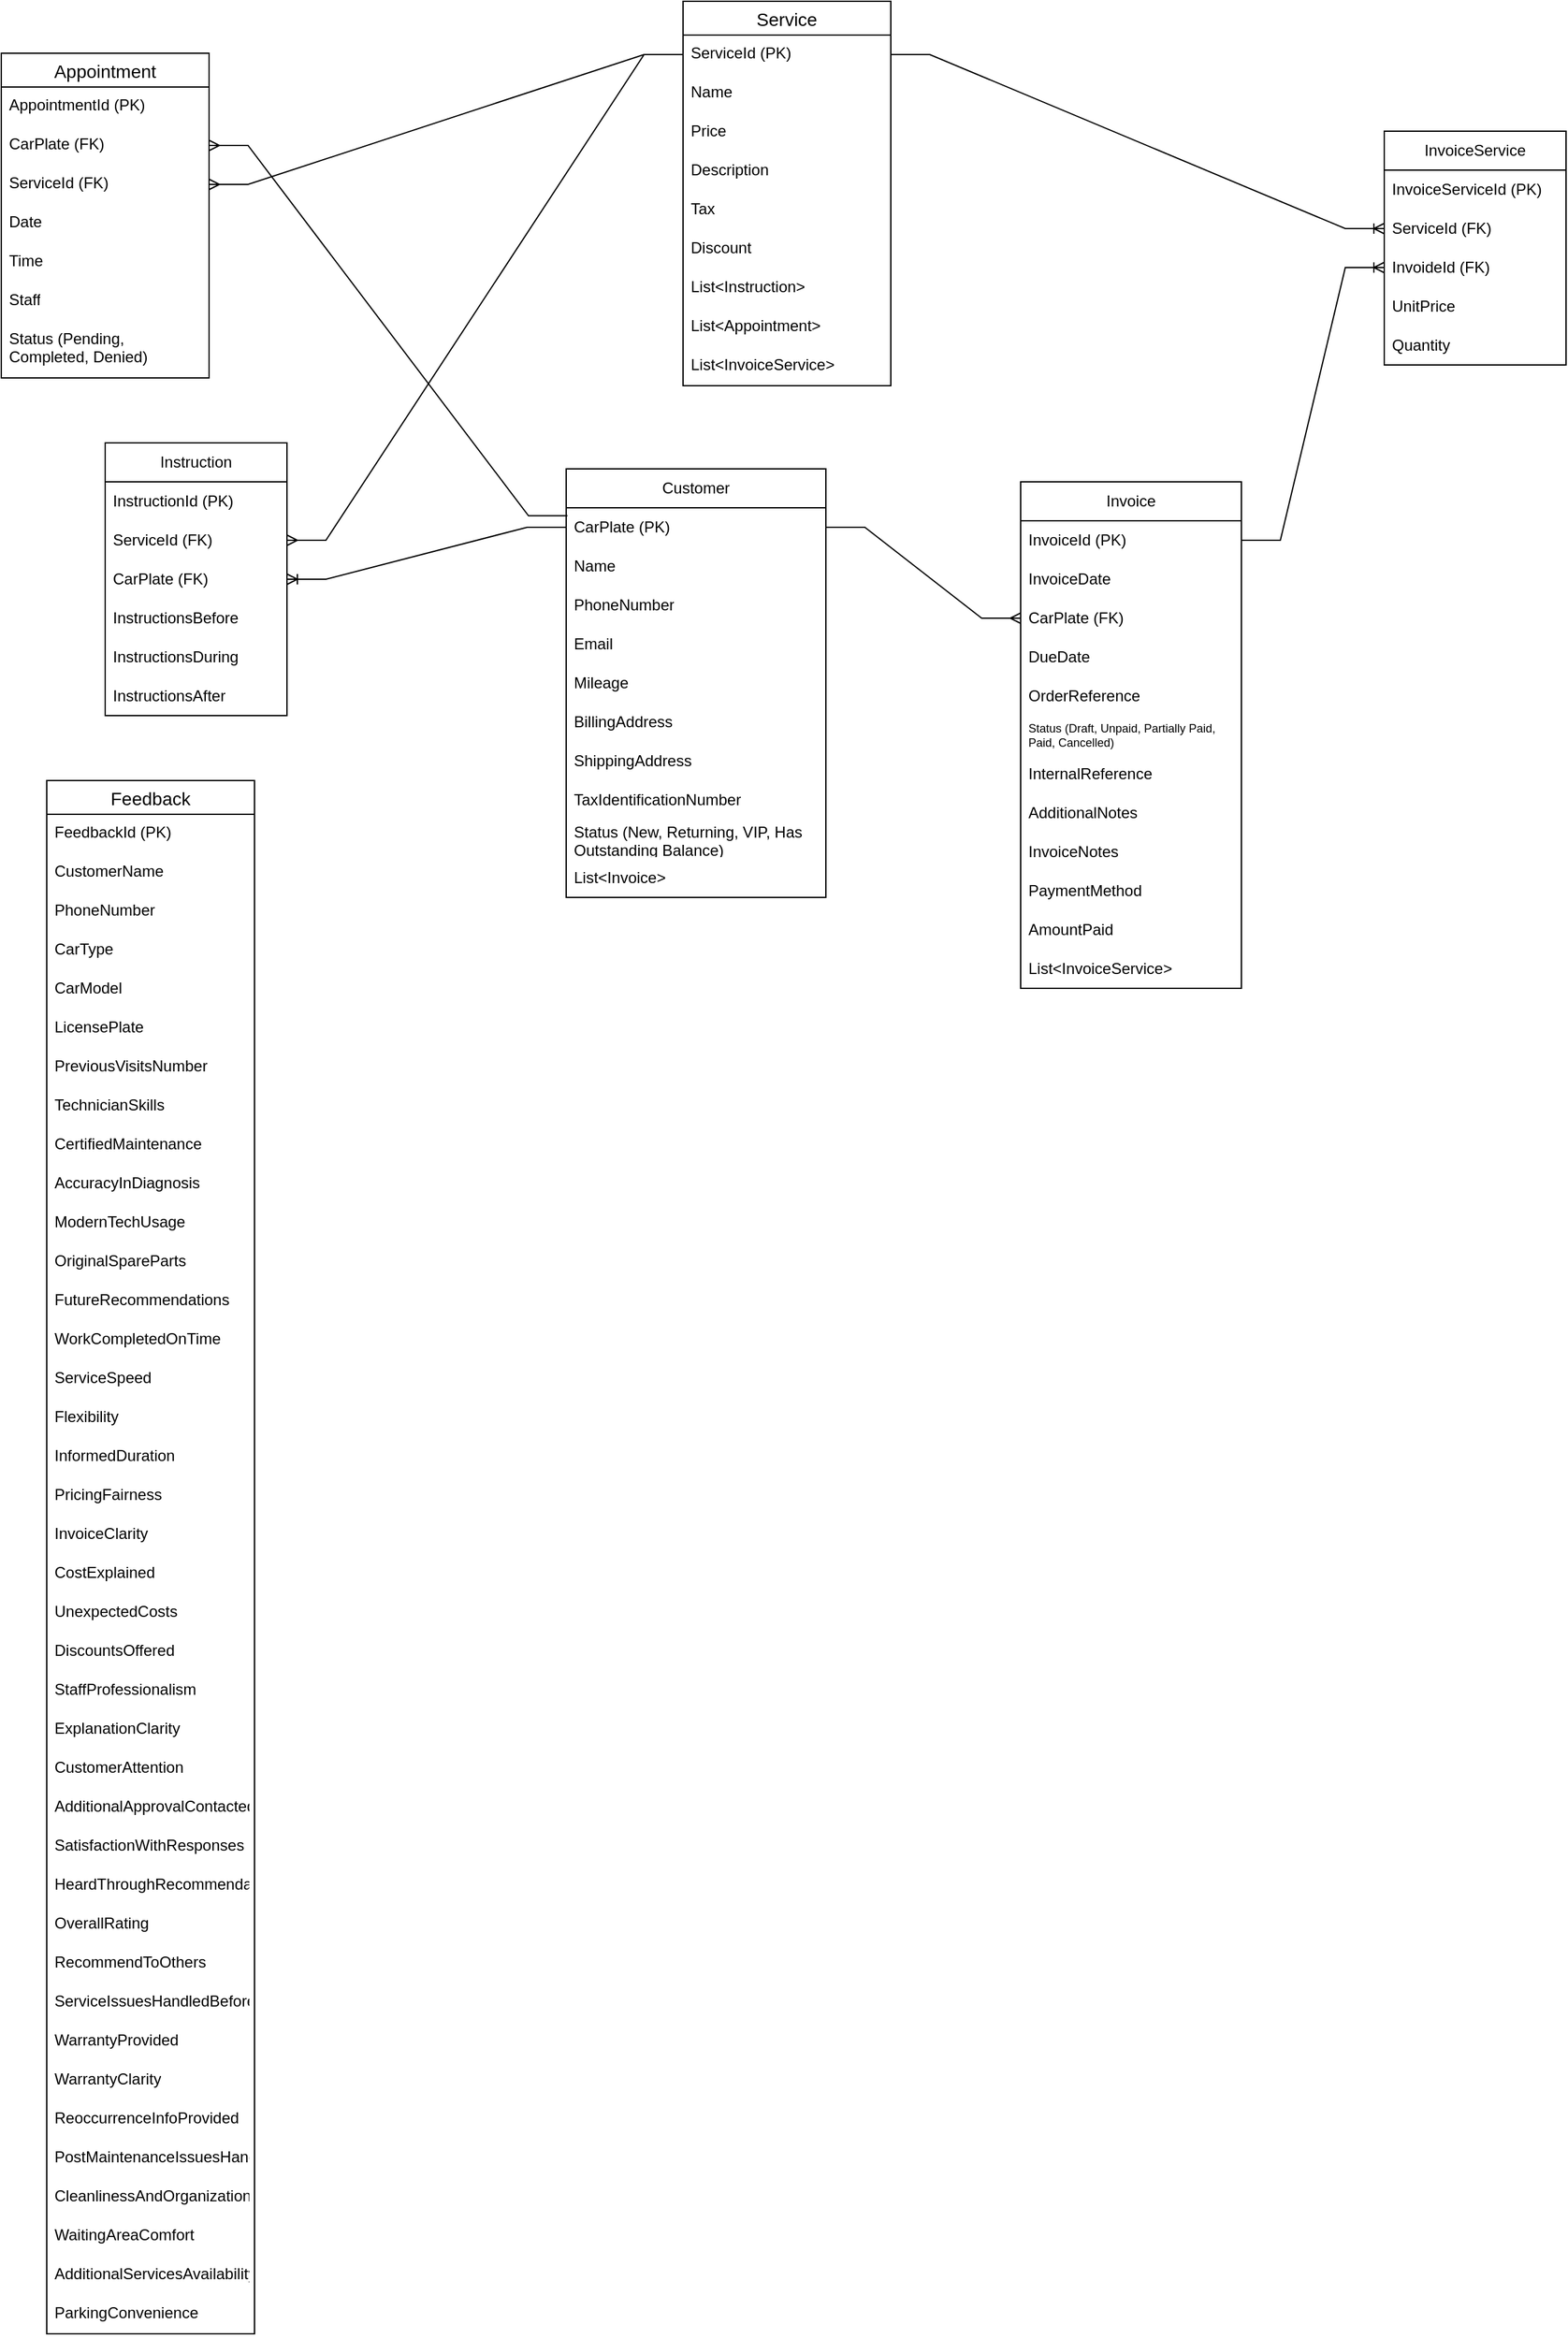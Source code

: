 <mxfile version="26.1.1">
  <diagram name="Page-1" id="4OsQnxkvIcvUHLhje2gO">
    <mxGraphModel dx="2153" dy="1926" grid="1" gridSize="10" guides="1" tooltips="1" connect="1" arrows="1" fold="1" page="1" pageScale="1" pageWidth="850" pageHeight="1100" math="0" shadow="0">
      <root>
        <mxCell id="0" />
        <mxCell id="1" parent="0" />
        <mxCell id="TuIAWhTaN8b2XP7_jKXB-1" value="Customer" style="swimlane;fontStyle=0;childLayout=stackLayout;horizontal=1;startSize=30;horizontalStack=0;resizeParent=1;resizeParentMax=0;resizeLast=0;collapsible=1;marginBottom=0;whiteSpace=wrap;html=1;" parent="1" vertex="1">
          <mxGeometry x="-70" y="230" width="200" height="330" as="geometry" />
        </mxCell>
        <mxCell id="TuIAWhTaN8b2XP7_jKXB-3" value="CarPlate (PK)" style="text;strokeColor=none;fillColor=none;align=left;verticalAlign=middle;spacingLeft=4;spacingRight=4;overflow=hidden;points=[[0,0.5],[1,0.5]];portConstraint=eastwest;rotatable=0;whiteSpace=wrap;html=1;" parent="TuIAWhTaN8b2XP7_jKXB-1" vertex="1">
          <mxGeometry y="30" width="200" height="30" as="geometry" />
        </mxCell>
        <mxCell id="TuIAWhTaN8b2XP7_jKXB-2" value="Name" style="text;strokeColor=none;fillColor=none;align=left;verticalAlign=middle;spacingLeft=4;spacingRight=4;overflow=hidden;points=[[0,0.5],[1,0.5]];portConstraint=eastwest;rotatable=0;whiteSpace=wrap;html=1;" parent="TuIAWhTaN8b2XP7_jKXB-1" vertex="1">
          <mxGeometry y="60" width="200" height="30" as="geometry" />
        </mxCell>
        <mxCell id="TuIAWhTaN8b2XP7_jKXB-4" value="PhoneNumber" style="text;strokeColor=none;fillColor=none;align=left;verticalAlign=middle;spacingLeft=4;spacingRight=4;overflow=hidden;points=[[0,0.5],[1,0.5]];portConstraint=eastwest;rotatable=0;whiteSpace=wrap;html=1;" parent="TuIAWhTaN8b2XP7_jKXB-1" vertex="1">
          <mxGeometry y="90" width="200" height="30" as="geometry" />
        </mxCell>
        <mxCell id="TuIAWhTaN8b2XP7_jKXB-5" value="Email" style="text;strokeColor=none;fillColor=none;align=left;verticalAlign=middle;spacingLeft=4;spacingRight=4;overflow=hidden;points=[[0,0.5],[1,0.5]];portConstraint=eastwest;rotatable=0;whiteSpace=wrap;html=1;" parent="TuIAWhTaN8b2XP7_jKXB-1" vertex="1">
          <mxGeometry y="120" width="200" height="30" as="geometry" />
        </mxCell>
        <mxCell id="TuIAWhTaN8b2XP7_jKXB-85" value="Mileage" style="text;strokeColor=none;fillColor=none;align=left;verticalAlign=middle;spacingLeft=4;spacingRight=4;overflow=hidden;points=[[0,0.5],[1,0.5]];portConstraint=eastwest;rotatable=0;whiteSpace=wrap;html=1;" parent="TuIAWhTaN8b2XP7_jKXB-1" vertex="1">
          <mxGeometry y="150" width="200" height="30" as="geometry" />
        </mxCell>
        <mxCell id="TuIAWhTaN8b2XP7_jKXB-6" value="BillingAddress" style="text;strokeColor=none;fillColor=none;align=left;verticalAlign=middle;spacingLeft=4;spacingRight=4;overflow=hidden;points=[[0,0.5],[1,0.5]];portConstraint=eastwest;rotatable=0;whiteSpace=wrap;html=1;" parent="TuIAWhTaN8b2XP7_jKXB-1" vertex="1">
          <mxGeometry y="180" width="200" height="30" as="geometry" />
        </mxCell>
        <mxCell id="TuIAWhTaN8b2XP7_jKXB-7" value="ShippingAddress" style="text;strokeColor=none;fillColor=none;align=left;verticalAlign=middle;spacingLeft=4;spacingRight=4;overflow=hidden;points=[[0,0.5],[1,0.5]];portConstraint=eastwest;rotatable=0;whiteSpace=wrap;html=1;" parent="TuIAWhTaN8b2XP7_jKXB-1" vertex="1">
          <mxGeometry y="210" width="200" height="30" as="geometry" />
        </mxCell>
        <mxCell id="TuIAWhTaN8b2XP7_jKXB-8" value="TaxIdentificationNumber" style="text;strokeColor=none;fillColor=none;align=left;verticalAlign=middle;spacingLeft=4;spacingRight=4;overflow=hidden;points=[[0,0.5],[1,0.5]];portConstraint=eastwest;rotatable=0;whiteSpace=wrap;html=1;" parent="TuIAWhTaN8b2XP7_jKXB-1" vertex="1">
          <mxGeometry y="240" width="200" height="30" as="geometry" />
        </mxCell>
        <mxCell id="TuIAWhTaN8b2XP7_jKXB-9" value="Status (New, Returning, VIP, Has Outstanding Balance)" style="text;strokeColor=none;fillColor=none;align=left;verticalAlign=middle;spacingLeft=4;spacingRight=4;overflow=hidden;points=[[0,0.5],[1,0.5]];portConstraint=eastwest;rotatable=0;whiteSpace=wrap;html=1;" parent="TuIAWhTaN8b2XP7_jKXB-1" vertex="1">
          <mxGeometry y="270" width="200" height="30" as="geometry" />
        </mxCell>
        <mxCell id="TuIAWhTaN8b2XP7_jKXB-21" value="List&amp;lt;Invoice&amp;gt;" style="text;strokeColor=none;fillColor=none;align=left;verticalAlign=middle;spacingLeft=4;spacingRight=4;overflow=hidden;points=[[0,0.5],[1,0.5]];portConstraint=eastwest;rotatable=0;whiteSpace=wrap;html=1;" parent="TuIAWhTaN8b2XP7_jKXB-1" vertex="1">
          <mxGeometry y="300" width="200" height="30" as="geometry" />
        </mxCell>
        <mxCell id="TuIAWhTaN8b2XP7_jKXB-10" value="Invoice" style="swimlane;fontStyle=0;childLayout=stackLayout;horizontal=1;startSize=30;horizontalStack=0;resizeParent=1;resizeParentMax=0;resizeLast=0;collapsible=1;marginBottom=0;whiteSpace=wrap;html=1;" parent="1" vertex="1">
          <mxGeometry x="280" y="240" width="170" height="390" as="geometry" />
        </mxCell>
        <mxCell id="TuIAWhTaN8b2XP7_jKXB-11" value="InvoiceId (PK)" style="text;strokeColor=none;fillColor=none;align=left;verticalAlign=middle;spacingLeft=4;spacingRight=4;overflow=hidden;points=[[0,0.5],[1,0.5]];portConstraint=eastwest;rotatable=0;whiteSpace=wrap;html=1;" parent="TuIAWhTaN8b2XP7_jKXB-10" vertex="1">
          <mxGeometry y="30" width="170" height="30" as="geometry" />
        </mxCell>
        <mxCell id="TuIAWhTaN8b2XP7_jKXB-36" value="InvoiceDate" style="text;strokeColor=none;fillColor=none;align=left;verticalAlign=middle;spacingLeft=4;spacingRight=4;overflow=hidden;points=[[0,0.5],[1,0.5]];portConstraint=eastwest;rotatable=0;whiteSpace=wrap;html=1;" parent="TuIAWhTaN8b2XP7_jKXB-10" vertex="1">
          <mxGeometry y="60" width="170" height="30" as="geometry" />
        </mxCell>
        <mxCell id="TuIAWhTaN8b2XP7_jKXB-18" value="CarPlate (FK)" style="text;strokeColor=none;fillColor=none;align=left;verticalAlign=middle;spacingLeft=4;spacingRight=4;overflow=hidden;points=[[0,0.5],[1,0.5]];portConstraint=eastwest;rotatable=0;whiteSpace=wrap;html=1;" parent="TuIAWhTaN8b2XP7_jKXB-10" vertex="1">
          <mxGeometry y="90" width="170" height="30" as="geometry" />
        </mxCell>
        <mxCell id="TuIAWhTaN8b2XP7_jKXB-12" value="DueDate" style="text;strokeColor=none;fillColor=none;align=left;verticalAlign=middle;spacingLeft=4;spacingRight=4;overflow=hidden;points=[[0,0.5],[1,0.5]];portConstraint=eastwest;rotatable=0;whiteSpace=wrap;html=1;" parent="TuIAWhTaN8b2XP7_jKXB-10" vertex="1">
          <mxGeometry y="120" width="170" height="30" as="geometry" />
        </mxCell>
        <mxCell id="TuIAWhTaN8b2XP7_jKXB-13" value="OrderReference" style="text;strokeColor=none;fillColor=none;align=left;verticalAlign=middle;spacingLeft=4;spacingRight=4;overflow=hidden;points=[[0,0.5],[1,0.5]];portConstraint=eastwest;rotatable=0;whiteSpace=wrap;html=1;" parent="TuIAWhTaN8b2XP7_jKXB-10" vertex="1">
          <mxGeometry y="150" width="170" height="30" as="geometry" />
        </mxCell>
        <mxCell id="TuIAWhTaN8b2XP7_jKXB-14" value="Status (Draft, Unpaid, Partially Paid, Paid, Cancelled)" style="text;strokeColor=none;fillColor=none;align=left;verticalAlign=middle;spacingLeft=4;spacingRight=4;overflow=hidden;points=[[0,0.5],[1,0.5]];portConstraint=eastwest;rotatable=0;whiteSpace=wrap;html=1;fontSize=9;" parent="TuIAWhTaN8b2XP7_jKXB-10" vertex="1">
          <mxGeometry y="180" width="170" height="30" as="geometry" />
        </mxCell>
        <mxCell id="TuIAWhTaN8b2XP7_jKXB-15" value="InternalReference" style="text;strokeColor=none;fillColor=none;align=left;verticalAlign=middle;spacingLeft=4;spacingRight=4;overflow=hidden;points=[[0,0.5],[1,0.5]];portConstraint=eastwest;rotatable=0;whiteSpace=wrap;html=1;" parent="TuIAWhTaN8b2XP7_jKXB-10" vertex="1">
          <mxGeometry y="210" width="170" height="30" as="geometry" />
        </mxCell>
        <mxCell id="TuIAWhTaN8b2XP7_jKXB-16" value="AdditionalNotes" style="text;strokeColor=none;fillColor=none;align=left;verticalAlign=middle;spacingLeft=4;spacingRight=4;overflow=hidden;points=[[0,0.5],[1,0.5]];portConstraint=eastwest;rotatable=0;whiteSpace=wrap;html=1;" parent="TuIAWhTaN8b2XP7_jKXB-10" vertex="1">
          <mxGeometry y="240" width="170" height="30" as="geometry" />
        </mxCell>
        <mxCell id="TuIAWhTaN8b2XP7_jKXB-17" value="InvoiceNotes" style="text;strokeColor=none;fillColor=none;align=left;verticalAlign=middle;spacingLeft=4;spacingRight=4;overflow=hidden;points=[[0,0.5],[1,0.5]];portConstraint=eastwest;rotatable=0;whiteSpace=wrap;html=1;" parent="TuIAWhTaN8b2XP7_jKXB-10" vertex="1">
          <mxGeometry y="270" width="170" height="30" as="geometry" />
        </mxCell>
        <mxCell id="TuIAWhTaN8b2XP7_jKXB-39" value="PaymentMethod" style="text;strokeColor=none;fillColor=none;align=left;verticalAlign=middle;spacingLeft=4;spacingRight=4;overflow=hidden;points=[[0,0.5],[1,0.5]];portConstraint=eastwest;rotatable=0;whiteSpace=wrap;html=1;" parent="TuIAWhTaN8b2XP7_jKXB-10" vertex="1">
          <mxGeometry y="300" width="170" height="30" as="geometry" />
        </mxCell>
        <mxCell id="TuIAWhTaN8b2XP7_jKXB-40" value="AmountPaid" style="text;strokeColor=none;fillColor=none;align=left;verticalAlign=middle;spacingLeft=4;spacingRight=4;overflow=hidden;points=[[0,0.5],[1,0.5]];portConstraint=eastwest;rotatable=0;whiteSpace=wrap;html=1;" parent="TuIAWhTaN8b2XP7_jKXB-10" vertex="1">
          <mxGeometry y="330" width="170" height="30" as="geometry" />
        </mxCell>
        <mxCell id="TuIAWhTaN8b2XP7_jKXB-38" value="List&amp;lt;InvoiceService&amp;gt;" style="text;strokeColor=none;fillColor=none;align=left;verticalAlign=middle;spacingLeft=4;spacingRight=4;overflow=hidden;points=[[0,0.5],[1,0.5]];portConstraint=eastwest;rotatable=0;whiteSpace=wrap;html=1;" parent="TuIAWhTaN8b2XP7_jKXB-10" vertex="1">
          <mxGeometry y="360" width="170" height="30" as="geometry" />
        </mxCell>
        <mxCell id="TuIAWhTaN8b2XP7_jKXB-25" value="" style="edgeStyle=entityRelationEdgeStyle;fontSize=12;html=1;endArrow=ERmany;rounded=0;entryX=0;entryY=0.5;entryDx=0;entryDy=0;exitX=1;exitY=0.5;exitDx=0;exitDy=0;" parent="1" source="TuIAWhTaN8b2XP7_jKXB-3" target="TuIAWhTaN8b2XP7_jKXB-18" edge="1">
          <mxGeometry width="100" height="100" relative="1" as="geometry">
            <mxPoint x="40" y="330" as="sourcePoint" />
            <mxPoint x="140" y="230" as="targetPoint" />
          </mxGeometry>
        </mxCell>
        <mxCell id="TuIAWhTaN8b2XP7_jKXB-27" value="InvoiceService" style="swimlane;fontStyle=0;childLayout=stackLayout;horizontal=1;startSize=30;horizontalStack=0;resizeParent=1;resizeParentMax=0;resizeLast=0;collapsible=1;marginBottom=0;whiteSpace=wrap;html=1;" parent="1" vertex="1">
          <mxGeometry x="560" y="-30" width="140" height="180" as="geometry" />
        </mxCell>
        <mxCell id="TuIAWhTaN8b2XP7_jKXB-28" value="InvoiceServiceId (PK)" style="text;strokeColor=none;fillColor=none;align=left;verticalAlign=middle;spacingLeft=4;spacingRight=4;overflow=hidden;points=[[0,0.5],[1,0.5]];portConstraint=eastwest;rotatable=0;whiteSpace=wrap;html=1;" parent="TuIAWhTaN8b2XP7_jKXB-27" vertex="1">
          <mxGeometry y="30" width="140" height="30" as="geometry" />
        </mxCell>
        <mxCell id="TuIAWhTaN8b2XP7_jKXB-60" value="ServiceId (FK)" style="text;strokeColor=none;fillColor=none;align=left;verticalAlign=middle;spacingLeft=4;spacingRight=4;overflow=hidden;points=[[0,0.5],[1,0.5]];portConstraint=eastwest;rotatable=0;whiteSpace=wrap;html=1;" parent="TuIAWhTaN8b2XP7_jKXB-27" vertex="1">
          <mxGeometry y="60" width="140" height="30" as="geometry" />
        </mxCell>
        <mxCell id="TuIAWhTaN8b2XP7_jKXB-37" value="InvoideId (FK)" style="text;strokeColor=none;fillColor=none;align=left;verticalAlign=middle;spacingLeft=4;spacingRight=4;overflow=hidden;points=[[0,0.5],[1,0.5]];portConstraint=eastwest;rotatable=0;whiteSpace=wrap;html=1;" parent="TuIAWhTaN8b2XP7_jKXB-27" vertex="1">
          <mxGeometry y="90" width="140" height="30" as="geometry" />
        </mxCell>
        <mxCell id="mcLZVO27lyTVaaMwF1Oz-5" value="UnitPrice" style="text;strokeColor=none;fillColor=none;align=left;verticalAlign=middle;spacingLeft=4;spacingRight=4;overflow=hidden;points=[[0,0.5],[1,0.5]];portConstraint=eastwest;rotatable=0;whiteSpace=wrap;html=1;" vertex="1" parent="TuIAWhTaN8b2XP7_jKXB-27">
          <mxGeometry y="120" width="140" height="30" as="geometry" />
        </mxCell>
        <mxCell id="TuIAWhTaN8b2XP7_jKXB-29" value="Quantity" style="text;strokeColor=none;fillColor=none;align=left;verticalAlign=middle;spacingLeft=4;spacingRight=4;overflow=hidden;points=[[0,0.5],[1,0.5]];portConstraint=eastwest;rotatable=0;whiteSpace=wrap;html=1;" parent="TuIAWhTaN8b2XP7_jKXB-27" vertex="1">
          <mxGeometry y="150" width="140" height="30" as="geometry" />
        </mxCell>
        <mxCell id="TuIAWhTaN8b2XP7_jKXB-34" value="" style="edgeStyle=entityRelationEdgeStyle;fontSize=12;html=1;endArrow=ERoneToMany;rounded=0;exitX=1;exitY=0.5;exitDx=0;exitDy=0;entryX=0;entryY=0.5;entryDx=0;entryDy=0;" parent="1" source="TuIAWhTaN8b2XP7_jKXB-11" target="TuIAWhTaN8b2XP7_jKXB-37" edge="1">
          <mxGeometry width="100" height="100" relative="1" as="geometry">
            <mxPoint x="460.0" y="318.89" as="sourcePoint" />
            <mxPoint x="667.06" y="326.42" as="targetPoint" />
          </mxGeometry>
        </mxCell>
        <mxCell id="TuIAWhTaN8b2XP7_jKXB-41" value="Appointment" style="swimlane;fontStyle=0;childLayout=stackLayout;horizontal=1;startSize=26;horizontalStack=0;resizeParent=1;resizeParentMax=0;resizeLast=0;collapsible=1;marginBottom=0;align=center;fontSize=14;" parent="1" vertex="1">
          <mxGeometry x="-505" y="-90" width="160" height="250" as="geometry" />
        </mxCell>
        <mxCell id="TuIAWhTaN8b2XP7_jKXB-42" value="AppointmentId (PK)" style="text;strokeColor=none;fillColor=none;spacingLeft=4;spacingRight=4;overflow=hidden;rotatable=0;points=[[0,0.5],[1,0.5]];portConstraint=eastwest;fontSize=12;whiteSpace=wrap;html=1;" parent="TuIAWhTaN8b2XP7_jKXB-41" vertex="1">
          <mxGeometry y="26" width="160" height="30" as="geometry" />
        </mxCell>
        <mxCell id="TuIAWhTaN8b2XP7_jKXB-43" value="CarPlate (FK)" style="text;strokeColor=none;fillColor=none;spacingLeft=4;spacingRight=4;overflow=hidden;rotatable=0;points=[[0,0.5],[1,0.5]];portConstraint=eastwest;fontSize=12;whiteSpace=wrap;html=1;" parent="TuIAWhTaN8b2XP7_jKXB-41" vertex="1">
          <mxGeometry y="56" width="160" height="30" as="geometry" />
        </mxCell>
        <mxCell id="TuIAWhTaN8b2XP7_jKXB-50" value="ServiceId (FK)" style="text;strokeColor=none;fillColor=none;spacingLeft=4;spacingRight=4;overflow=hidden;rotatable=0;points=[[0,0.5],[1,0.5]];portConstraint=eastwest;fontSize=12;whiteSpace=wrap;html=1;" parent="TuIAWhTaN8b2XP7_jKXB-41" vertex="1">
          <mxGeometry y="86" width="160" height="30" as="geometry" />
        </mxCell>
        <mxCell id="TuIAWhTaN8b2XP7_jKXB-44" value="Date" style="text;strokeColor=none;fillColor=none;spacingLeft=4;spacingRight=4;overflow=hidden;rotatable=0;points=[[0,0.5],[1,0.5]];portConstraint=eastwest;fontSize=12;whiteSpace=wrap;html=1;" parent="TuIAWhTaN8b2XP7_jKXB-41" vertex="1">
          <mxGeometry y="116" width="160" height="30" as="geometry" />
        </mxCell>
        <mxCell id="TuIAWhTaN8b2XP7_jKXB-48" value="Time" style="text;strokeColor=none;fillColor=none;spacingLeft=4;spacingRight=4;overflow=hidden;rotatable=0;points=[[0,0.5],[1,0.5]];portConstraint=eastwest;fontSize=12;whiteSpace=wrap;html=1;" parent="TuIAWhTaN8b2XP7_jKXB-41" vertex="1">
          <mxGeometry y="146" width="160" height="30" as="geometry" />
        </mxCell>
        <mxCell id="TuIAWhTaN8b2XP7_jKXB-49" value="Staff" style="text;strokeColor=none;fillColor=none;spacingLeft=4;spacingRight=4;overflow=hidden;rotatable=0;points=[[0,0.5],[1,0.5]];portConstraint=eastwest;fontSize=12;whiteSpace=wrap;html=1;" parent="TuIAWhTaN8b2XP7_jKXB-41" vertex="1">
          <mxGeometry y="176" width="160" height="30" as="geometry" />
        </mxCell>
        <mxCell id="TuIAWhTaN8b2XP7_jKXB-84" value="Status (Pending, Completed, Denied)" style="text;strokeColor=none;fillColor=none;spacingLeft=4;spacingRight=4;overflow=hidden;rotatable=0;points=[[0,0.5],[1,0.5]];portConstraint=eastwest;fontSize=12;whiteSpace=wrap;html=1;" parent="TuIAWhTaN8b2XP7_jKXB-41" vertex="1">
          <mxGeometry y="206" width="160" height="44" as="geometry" />
        </mxCell>
        <mxCell id="TuIAWhTaN8b2XP7_jKXB-51" value="Service" style="swimlane;fontStyle=0;childLayout=stackLayout;horizontal=1;startSize=26;horizontalStack=0;resizeParent=1;resizeParentMax=0;resizeLast=0;collapsible=1;marginBottom=0;align=center;fontSize=14;" parent="1" vertex="1">
          <mxGeometry x="20" y="-130" width="160" height="296" as="geometry" />
        </mxCell>
        <mxCell id="TuIAWhTaN8b2XP7_jKXB-52" value="ServiceId (PK)" style="text;strokeColor=none;fillColor=none;spacingLeft=4;spacingRight=4;overflow=hidden;rotatable=0;points=[[0,0.5],[1,0.5]];portConstraint=eastwest;fontSize=12;whiteSpace=wrap;html=1;" parent="TuIAWhTaN8b2XP7_jKXB-51" vertex="1">
          <mxGeometry y="26" width="160" height="30" as="geometry" />
        </mxCell>
        <mxCell id="TuIAWhTaN8b2XP7_jKXB-53" value="Name" style="text;strokeColor=none;fillColor=none;spacingLeft=4;spacingRight=4;overflow=hidden;rotatable=0;points=[[0,0.5],[1,0.5]];portConstraint=eastwest;fontSize=12;whiteSpace=wrap;html=1;" parent="TuIAWhTaN8b2XP7_jKXB-51" vertex="1">
          <mxGeometry y="56" width="160" height="30" as="geometry" />
        </mxCell>
        <mxCell id="TuIAWhTaN8b2XP7_jKXB-54" value="Price" style="text;strokeColor=none;fillColor=none;spacingLeft=4;spacingRight=4;overflow=hidden;rotatable=0;points=[[0,0.5],[1,0.5]];portConstraint=eastwest;fontSize=12;whiteSpace=wrap;html=1;" parent="TuIAWhTaN8b2XP7_jKXB-51" vertex="1">
          <mxGeometry y="86" width="160" height="30" as="geometry" />
        </mxCell>
        <mxCell id="TuIAWhTaN8b2XP7_jKXB-55" value="Description" style="text;strokeColor=none;fillColor=none;spacingLeft=4;spacingRight=4;overflow=hidden;rotatable=0;points=[[0,0.5],[1,0.5]];portConstraint=eastwest;fontSize=12;whiteSpace=wrap;html=1;" parent="TuIAWhTaN8b2XP7_jKXB-51" vertex="1">
          <mxGeometry y="116" width="160" height="30" as="geometry" />
        </mxCell>
        <mxCell id="TuIAWhTaN8b2XP7_jKXB-56" value="Tax" style="text;strokeColor=none;fillColor=none;spacingLeft=4;spacingRight=4;overflow=hidden;rotatable=0;points=[[0,0.5],[1,0.5]];portConstraint=eastwest;fontSize=12;whiteSpace=wrap;html=1;" parent="TuIAWhTaN8b2XP7_jKXB-51" vertex="1">
          <mxGeometry y="146" width="160" height="30" as="geometry" />
        </mxCell>
        <mxCell id="TuIAWhTaN8b2XP7_jKXB-57" value="Discount" style="text;strokeColor=none;fillColor=none;spacingLeft=4;spacingRight=4;overflow=hidden;rotatable=0;points=[[0,0.5],[1,0.5]];portConstraint=eastwest;fontSize=12;whiteSpace=wrap;html=1;" parent="TuIAWhTaN8b2XP7_jKXB-51" vertex="1">
          <mxGeometry y="176" width="160" height="30" as="geometry" />
        </mxCell>
        <mxCell id="mcLZVO27lyTVaaMwF1Oz-1" value="List&amp;lt;Instruction&amp;gt;" style="text;strokeColor=none;fillColor=none;spacingLeft=4;spacingRight=4;overflow=hidden;rotatable=0;points=[[0,0.5],[1,0.5]];portConstraint=eastwest;fontSize=12;whiteSpace=wrap;html=1;" vertex="1" parent="TuIAWhTaN8b2XP7_jKXB-51">
          <mxGeometry y="206" width="160" height="30" as="geometry" />
        </mxCell>
        <mxCell id="mcLZVO27lyTVaaMwF1Oz-2" value="List&amp;lt;Appointment&amp;gt;" style="text;strokeColor=none;fillColor=none;spacingLeft=4;spacingRight=4;overflow=hidden;rotatable=0;points=[[0,0.5],[1,0.5]];portConstraint=eastwest;fontSize=12;whiteSpace=wrap;html=1;" vertex="1" parent="TuIAWhTaN8b2XP7_jKXB-51">
          <mxGeometry y="236" width="160" height="30" as="geometry" />
        </mxCell>
        <mxCell id="mcLZVO27lyTVaaMwF1Oz-4" value="List&amp;lt;InvoiceService&amp;gt;" style="text;strokeColor=none;fillColor=none;spacingLeft=4;spacingRight=4;overflow=hidden;rotatable=0;points=[[0,0.5],[1,0.5]];portConstraint=eastwest;fontSize=12;whiteSpace=wrap;html=1;" vertex="1" parent="TuIAWhTaN8b2XP7_jKXB-51">
          <mxGeometry y="266" width="160" height="30" as="geometry" />
        </mxCell>
        <mxCell id="TuIAWhTaN8b2XP7_jKXB-61" value="" style="edgeStyle=entityRelationEdgeStyle;fontSize=12;html=1;endArrow=ERoneToMany;rounded=0;exitX=1;exitY=0.5;exitDx=0;exitDy=0;entryX=0;entryY=0.5;entryDx=0;entryDy=0;" parent="1" source="TuIAWhTaN8b2XP7_jKXB-52" target="TuIAWhTaN8b2XP7_jKXB-60" edge="1">
          <mxGeometry width="100" height="100" relative="1" as="geometry">
            <mxPoint x="710" y="110" as="sourcePoint" />
            <mxPoint x="810" y="10" as="targetPoint" />
          </mxGeometry>
        </mxCell>
        <mxCell id="TuIAWhTaN8b2XP7_jKXB-65" value="Instruction" style="swimlane;fontStyle=0;childLayout=stackLayout;horizontal=1;startSize=30;horizontalStack=0;resizeParent=1;resizeParentMax=0;resizeLast=0;collapsible=1;marginBottom=0;whiteSpace=wrap;html=1;" parent="1" vertex="1">
          <mxGeometry x="-425" y="210" width="140" height="210" as="geometry" />
        </mxCell>
        <mxCell id="TuIAWhTaN8b2XP7_jKXB-66" value="InstructionId (PK)" style="text;strokeColor=none;fillColor=none;align=left;verticalAlign=middle;spacingLeft=4;spacingRight=4;overflow=hidden;points=[[0,0.5],[1,0.5]];portConstraint=eastwest;rotatable=0;whiteSpace=wrap;html=1;" parent="TuIAWhTaN8b2XP7_jKXB-65" vertex="1">
          <mxGeometry y="30" width="140" height="30" as="geometry" />
        </mxCell>
        <mxCell id="TuIAWhTaN8b2XP7_jKXB-72" value="ServiceId (FK)" style="text;strokeColor=none;fillColor=none;align=left;verticalAlign=middle;spacingLeft=4;spacingRight=4;overflow=hidden;points=[[0,0.5],[1,0.5]];portConstraint=eastwest;rotatable=0;whiteSpace=wrap;html=1;" parent="TuIAWhTaN8b2XP7_jKXB-65" vertex="1">
          <mxGeometry y="60" width="140" height="30" as="geometry" />
        </mxCell>
        <mxCell id="TuIAWhTaN8b2XP7_jKXB-67" value="CarPlate (FK)" style="text;strokeColor=none;fillColor=none;align=left;verticalAlign=middle;spacingLeft=4;spacingRight=4;overflow=hidden;points=[[0,0.5],[1,0.5]];portConstraint=eastwest;rotatable=0;whiteSpace=wrap;html=1;" parent="TuIAWhTaN8b2XP7_jKXB-65" vertex="1">
          <mxGeometry y="90" width="140" height="30" as="geometry" />
        </mxCell>
        <mxCell id="TuIAWhTaN8b2XP7_jKXB-68" value="InstructionsBefore" style="text;strokeColor=none;fillColor=none;align=left;verticalAlign=middle;spacingLeft=4;spacingRight=4;overflow=hidden;points=[[0,0.5],[1,0.5]];portConstraint=eastwest;rotatable=0;whiteSpace=wrap;html=1;" parent="TuIAWhTaN8b2XP7_jKXB-65" vertex="1">
          <mxGeometry y="120" width="140" height="30" as="geometry" />
        </mxCell>
        <mxCell id="TuIAWhTaN8b2XP7_jKXB-70" value="InstructionsDuring" style="text;strokeColor=none;fillColor=none;align=left;verticalAlign=middle;spacingLeft=4;spacingRight=4;overflow=hidden;points=[[0,0.5],[1,0.5]];portConstraint=eastwest;rotatable=0;whiteSpace=wrap;html=1;" parent="TuIAWhTaN8b2XP7_jKXB-65" vertex="1">
          <mxGeometry y="150" width="140" height="30" as="geometry" />
        </mxCell>
        <mxCell id="TuIAWhTaN8b2XP7_jKXB-71" value="InstructionsAfter" style="text;strokeColor=none;fillColor=none;align=left;verticalAlign=middle;spacingLeft=4;spacingRight=4;overflow=hidden;points=[[0,0.5],[1,0.5]];portConstraint=eastwest;rotatable=0;whiteSpace=wrap;html=1;" parent="TuIAWhTaN8b2XP7_jKXB-65" vertex="1">
          <mxGeometry y="180" width="140" height="30" as="geometry" />
        </mxCell>
        <mxCell id="TuIAWhTaN8b2XP7_jKXB-69" value="" style="edgeStyle=entityRelationEdgeStyle;fontSize=12;html=1;endArrow=ERoneToMany;rounded=0;entryX=1;entryY=0.5;entryDx=0;entryDy=0;exitX=0;exitY=0.5;exitDx=0;exitDy=0;" parent="1" source="TuIAWhTaN8b2XP7_jKXB-3" target="TuIAWhTaN8b2XP7_jKXB-67" edge="1">
          <mxGeometry width="100" height="100" relative="1" as="geometry">
            <mxPoint x="-270" y="380" as="sourcePoint" />
            <mxPoint x="-170" y="280" as="targetPoint" />
          </mxGeometry>
        </mxCell>
        <mxCell id="TuIAWhTaN8b2XP7_jKXB-81" value="" style="edgeStyle=entityRelationEdgeStyle;fontSize=12;html=1;endArrow=1;startArrow=ERmany;rounded=0;strokeColor=default;align=center;verticalAlign=middle;fontFamily=Helvetica;fontColor=default;labelBackgroundColor=default;exitX=1;exitY=0.5;exitDx=0;exitDy=0;entryX=0;entryY=0.5;entryDx=0;entryDy=0;" parent="1" source="TuIAWhTaN8b2XP7_jKXB-72" target="TuIAWhTaN8b2XP7_jKXB-52" edge="1">
          <mxGeometry width="100" height="100" relative="1" as="geometry">
            <mxPoint x="-70" y="140" as="sourcePoint" />
            <mxPoint x="330" y="10" as="targetPoint" />
          </mxGeometry>
        </mxCell>
        <mxCell id="TuIAWhTaN8b2XP7_jKXB-83" value="" style="edgeStyle=entityRelationEdgeStyle;fontSize=12;html=1;endArrow=1;startArrow=ERmany;rounded=0;strokeColor=default;align=center;verticalAlign=middle;fontFamily=Helvetica;fontColor=default;labelBackgroundColor=default;exitX=1;exitY=0.5;exitDx=0;exitDy=0;entryX=0.005;entryY=0.206;entryDx=0;entryDy=0;entryPerimeter=0;" parent="1" source="TuIAWhTaN8b2XP7_jKXB-43" target="TuIAWhTaN8b2XP7_jKXB-3" edge="1">
          <mxGeometry width="100" height="100" relative="1" as="geometry">
            <mxPoint x="-290" y="73" as="sourcePoint" />
            <mxPoint x="127" y="-200" as="targetPoint" />
          </mxGeometry>
        </mxCell>
        <mxCell id="TuIAWhTaN8b2XP7_jKXB-86" value="Feedback" style="swimlane;fontStyle=0;childLayout=stackLayout;horizontal=1;startSize=26;horizontalStack=0;resizeParent=1;resizeParentMax=0;resizeLast=0;collapsible=1;marginBottom=0;align=center;fontSize=14;fontFamily=Helvetica;fontColor=default;labelBackgroundColor=default;" parent="1" vertex="1">
          <mxGeometry x="-470" y="470" width="160" height="1196" as="geometry" />
        </mxCell>
        <mxCell id="TuIAWhTaN8b2XP7_jKXB-87" value="FeedbackId (PK)" style="text;strokeColor=none;fillColor=none;spacingLeft=4;spacingRight=4;overflow=hidden;rotatable=0;points=[[0,0.5],[1,0.5]];portConstraint=eastwest;fontSize=12;whiteSpace=wrap;html=1;fontFamily=Helvetica;fontColor=default;labelBackgroundColor=default;" parent="TuIAWhTaN8b2XP7_jKXB-86" vertex="1">
          <mxGeometry y="26" width="160" height="30" as="geometry" />
        </mxCell>
        <mxCell id="TuIAWhTaN8b2XP7_jKXB-88" value="CustomerName&amp;nbsp;" style="text;strokeColor=none;fillColor=none;spacingLeft=4;spacingRight=4;overflow=hidden;rotatable=0;points=[[0,0.5],[1,0.5]];portConstraint=eastwest;fontSize=12;whiteSpace=wrap;html=1;fontFamily=Helvetica;fontColor=default;labelBackgroundColor=default;" parent="TuIAWhTaN8b2XP7_jKXB-86" vertex="1">
          <mxGeometry y="56" width="160" height="30" as="geometry" />
        </mxCell>
        <mxCell id="TuIAWhTaN8b2XP7_jKXB-89" value="PhoneNumber&amp;nbsp;" style="text;strokeColor=none;fillColor=none;spacingLeft=4;spacingRight=4;overflow=hidden;rotatable=0;points=[[0,0.5],[1,0.5]];portConstraint=eastwest;fontSize=12;whiteSpace=wrap;html=1;fontFamily=Helvetica;fontColor=default;labelBackgroundColor=default;" parent="TuIAWhTaN8b2XP7_jKXB-86" vertex="1">
          <mxGeometry y="86" width="160" height="30" as="geometry" />
        </mxCell>
        <mxCell id="TuIAWhTaN8b2XP7_jKXB-93" value="CarType" style="text;strokeColor=none;fillColor=none;spacingLeft=4;spacingRight=4;overflow=hidden;rotatable=0;points=[[0,0.5],[1,0.5]];portConstraint=eastwest;fontSize=12;whiteSpace=wrap;html=1;fontFamily=Helvetica;fontColor=default;labelBackgroundColor=default;" parent="TuIAWhTaN8b2XP7_jKXB-86" vertex="1">
          <mxGeometry y="116" width="160" height="30" as="geometry" />
        </mxCell>
        <mxCell id="TuIAWhTaN8b2XP7_jKXB-94" value="CarModel" style="text;strokeColor=none;fillColor=none;spacingLeft=4;spacingRight=4;overflow=hidden;rotatable=0;points=[[0,0.5],[1,0.5]];portConstraint=eastwest;fontSize=12;whiteSpace=wrap;html=1;fontFamily=Helvetica;fontColor=default;labelBackgroundColor=default;" parent="TuIAWhTaN8b2XP7_jKXB-86" vertex="1">
          <mxGeometry y="146" width="160" height="30" as="geometry" />
        </mxCell>
        <mxCell id="TuIAWhTaN8b2XP7_jKXB-95" value="LicensePlate&amp;nbsp;" style="text;strokeColor=none;fillColor=none;spacingLeft=4;spacingRight=4;overflow=hidden;rotatable=0;points=[[0,0.5],[1,0.5]];portConstraint=eastwest;fontSize=12;whiteSpace=wrap;html=1;fontFamily=Helvetica;fontColor=default;labelBackgroundColor=default;" parent="TuIAWhTaN8b2XP7_jKXB-86" vertex="1">
          <mxGeometry y="176" width="160" height="30" as="geometry" />
        </mxCell>
        <mxCell id="TuIAWhTaN8b2XP7_jKXB-97" value="PreviousVisitsNumber" style="text;strokeColor=none;fillColor=none;spacingLeft=4;spacingRight=4;overflow=hidden;rotatable=0;points=[[0,0.5],[1,0.5]];portConstraint=eastwest;fontSize=12;whiteSpace=wrap;html=1;fontFamily=Helvetica;fontColor=default;labelBackgroundColor=default;" parent="TuIAWhTaN8b2XP7_jKXB-86" vertex="1">
          <mxGeometry y="206" width="160" height="30" as="geometry" />
        </mxCell>
        <mxCell id="TuIAWhTaN8b2XP7_jKXB-98" value="TechnicianSkills" style="text;strokeColor=none;fillColor=none;spacingLeft=4;spacingRight=4;overflow=hidden;rotatable=0;points=[[0,0.5],[1,0.5]];portConstraint=eastwest;fontSize=12;whiteSpace=wrap;html=1;fontFamily=Helvetica;fontColor=default;labelBackgroundColor=default;" parent="TuIAWhTaN8b2XP7_jKXB-86" vertex="1">
          <mxGeometry y="236" width="160" height="30" as="geometry" />
        </mxCell>
        <mxCell id="TuIAWhTaN8b2XP7_jKXB-99" value="CertifiedMaintenance&amp;nbsp;" style="text;strokeColor=none;fillColor=none;spacingLeft=4;spacingRight=4;overflow=hidden;rotatable=0;points=[[0,0.5],[1,0.5]];portConstraint=eastwest;fontSize=12;whiteSpace=wrap;html=1;fontFamily=Helvetica;fontColor=default;labelBackgroundColor=default;" parent="TuIAWhTaN8b2XP7_jKXB-86" vertex="1">
          <mxGeometry y="266" width="160" height="30" as="geometry" />
        </mxCell>
        <mxCell id="TuIAWhTaN8b2XP7_jKXB-100" value="AccuracyInDiagnosis&amp;nbsp;" style="text;strokeColor=none;fillColor=none;spacingLeft=4;spacingRight=4;overflow=hidden;rotatable=0;points=[[0,0.5],[1,0.5]];portConstraint=eastwest;fontSize=12;whiteSpace=wrap;html=1;fontFamily=Helvetica;fontColor=default;labelBackgroundColor=default;" parent="TuIAWhTaN8b2XP7_jKXB-86" vertex="1">
          <mxGeometry y="296" width="160" height="30" as="geometry" />
        </mxCell>
        <mxCell id="TuIAWhTaN8b2XP7_jKXB-101" value="ModernTechUsage&amp;nbsp;" style="text;strokeColor=none;fillColor=none;spacingLeft=4;spacingRight=4;overflow=hidden;rotatable=0;points=[[0,0.5],[1,0.5]];portConstraint=eastwest;fontSize=12;whiteSpace=wrap;html=1;fontFamily=Helvetica;fontColor=default;labelBackgroundColor=default;" parent="TuIAWhTaN8b2XP7_jKXB-86" vertex="1">
          <mxGeometry y="326" width="160" height="30" as="geometry" />
        </mxCell>
        <mxCell id="TuIAWhTaN8b2XP7_jKXB-107" value="OriginalSpareParts" style="text;strokeColor=none;fillColor=none;spacingLeft=4;spacingRight=4;overflow=hidden;rotatable=0;points=[[0,0.5],[1,0.5]];portConstraint=eastwest;fontSize=12;whiteSpace=wrap;html=1;fontFamily=Helvetica;fontColor=default;labelBackgroundColor=default;" parent="TuIAWhTaN8b2XP7_jKXB-86" vertex="1">
          <mxGeometry y="356" width="160" height="30" as="geometry" />
        </mxCell>
        <mxCell id="TuIAWhTaN8b2XP7_jKXB-106" value="FutureRecommendations&amp;nbsp;" style="text;strokeColor=none;fillColor=none;spacingLeft=4;spacingRight=4;overflow=hidden;rotatable=0;points=[[0,0.5],[1,0.5]];portConstraint=eastwest;fontSize=12;whiteSpace=wrap;html=1;fontFamily=Helvetica;fontColor=default;labelBackgroundColor=default;" parent="TuIAWhTaN8b2XP7_jKXB-86" vertex="1">
          <mxGeometry y="386" width="160" height="30" as="geometry" />
        </mxCell>
        <mxCell id="TuIAWhTaN8b2XP7_jKXB-105" value="WorkCompletedOnTime&amp;nbsp;" style="text;strokeColor=none;fillColor=none;spacingLeft=4;spacingRight=4;overflow=hidden;rotatable=0;points=[[0,0.5],[1,0.5]];portConstraint=eastwest;fontSize=12;whiteSpace=wrap;html=1;fontFamily=Helvetica;fontColor=default;labelBackgroundColor=default;" parent="TuIAWhTaN8b2XP7_jKXB-86" vertex="1">
          <mxGeometry y="416" width="160" height="30" as="geometry" />
        </mxCell>
        <mxCell id="TuIAWhTaN8b2XP7_jKXB-104" value="ServiceSpeed&amp;nbsp;" style="text;strokeColor=none;fillColor=none;spacingLeft=4;spacingRight=4;overflow=hidden;rotatable=0;points=[[0,0.5],[1,0.5]];portConstraint=eastwest;fontSize=12;whiteSpace=wrap;html=1;fontFamily=Helvetica;fontColor=default;labelBackgroundColor=default;" parent="TuIAWhTaN8b2XP7_jKXB-86" vertex="1">
          <mxGeometry y="446" width="160" height="30" as="geometry" />
        </mxCell>
        <mxCell id="TuIAWhTaN8b2XP7_jKXB-103" value="Flexibility&amp;nbsp;" style="text;strokeColor=none;fillColor=none;spacingLeft=4;spacingRight=4;overflow=hidden;rotatable=0;points=[[0,0.5],[1,0.5]];portConstraint=eastwest;fontSize=12;whiteSpace=wrap;html=1;fontFamily=Helvetica;fontColor=default;labelBackgroundColor=default;" parent="TuIAWhTaN8b2XP7_jKXB-86" vertex="1">
          <mxGeometry y="476" width="160" height="30" as="geometry" />
        </mxCell>
        <mxCell id="TuIAWhTaN8b2XP7_jKXB-102" value="InformedDuration&amp;nbsp;" style="text;strokeColor=none;fillColor=none;spacingLeft=4;spacingRight=4;overflow=hidden;rotatable=0;points=[[0,0.5],[1,0.5]];portConstraint=eastwest;fontSize=12;whiteSpace=wrap;html=1;fontFamily=Helvetica;fontColor=default;labelBackgroundColor=default;" parent="TuIAWhTaN8b2XP7_jKXB-86" vertex="1">
          <mxGeometry y="506" width="160" height="30" as="geometry" />
        </mxCell>
        <mxCell id="TuIAWhTaN8b2XP7_jKXB-108" value="PricingFairness&amp;nbsp;" style="text;strokeColor=none;fillColor=none;spacingLeft=4;spacingRight=4;overflow=hidden;rotatable=0;points=[[0,0.5],[1,0.5]];portConstraint=eastwest;fontSize=12;whiteSpace=wrap;html=1;fontFamily=Helvetica;fontColor=default;labelBackgroundColor=default;" parent="TuIAWhTaN8b2XP7_jKXB-86" vertex="1">
          <mxGeometry y="536" width="160" height="30" as="geometry" />
        </mxCell>
        <mxCell id="TuIAWhTaN8b2XP7_jKXB-109" value="InvoiceClarity&amp;nbsp;" style="text;strokeColor=none;fillColor=none;spacingLeft=4;spacingRight=4;overflow=hidden;rotatable=0;points=[[0,0.5],[1,0.5]];portConstraint=eastwest;fontSize=12;whiteSpace=wrap;html=1;fontFamily=Helvetica;fontColor=default;labelBackgroundColor=default;" parent="TuIAWhTaN8b2XP7_jKXB-86" vertex="1">
          <mxGeometry y="566" width="160" height="30" as="geometry" />
        </mxCell>
        <mxCell id="TuIAWhTaN8b2XP7_jKXB-110" value="CostExplained&amp;nbsp;" style="text;strokeColor=none;fillColor=none;spacingLeft=4;spacingRight=4;overflow=hidden;rotatable=0;points=[[0,0.5],[1,0.5]];portConstraint=eastwest;fontSize=12;whiteSpace=wrap;html=1;fontFamily=Helvetica;fontColor=default;labelBackgroundColor=default;" parent="TuIAWhTaN8b2XP7_jKXB-86" vertex="1">
          <mxGeometry y="596" width="160" height="30" as="geometry" />
        </mxCell>
        <mxCell id="TuIAWhTaN8b2XP7_jKXB-111" value="UnexpectedCosts&amp;nbsp;" style="text;strokeColor=none;fillColor=none;spacingLeft=4;spacingRight=4;overflow=hidden;rotatable=0;points=[[0,0.5],[1,0.5]];portConstraint=eastwest;fontSize=12;whiteSpace=wrap;html=1;fontFamily=Helvetica;fontColor=default;labelBackgroundColor=default;" parent="TuIAWhTaN8b2XP7_jKXB-86" vertex="1">
          <mxGeometry y="626" width="160" height="30" as="geometry" />
        </mxCell>
        <mxCell id="TuIAWhTaN8b2XP7_jKXB-112" value="DiscountsOffered&amp;nbsp;" style="text;strokeColor=none;fillColor=none;spacingLeft=4;spacingRight=4;overflow=hidden;rotatable=0;points=[[0,0.5],[1,0.5]];portConstraint=eastwest;fontSize=12;whiteSpace=wrap;html=1;fontFamily=Helvetica;fontColor=default;labelBackgroundColor=default;" parent="TuIAWhTaN8b2XP7_jKXB-86" vertex="1">
          <mxGeometry y="656" width="160" height="30" as="geometry" />
        </mxCell>
        <mxCell id="TuIAWhTaN8b2XP7_jKXB-113" value="StaffProfessionalism&amp;nbsp;" style="text;strokeColor=none;fillColor=none;spacingLeft=4;spacingRight=4;overflow=hidden;rotatable=0;points=[[0,0.5],[1,0.5]];portConstraint=eastwest;fontSize=12;whiteSpace=wrap;html=1;fontFamily=Helvetica;fontColor=default;labelBackgroundColor=default;" parent="TuIAWhTaN8b2XP7_jKXB-86" vertex="1">
          <mxGeometry y="686" width="160" height="30" as="geometry" />
        </mxCell>
        <mxCell id="TuIAWhTaN8b2XP7_jKXB-114" value="ExplanationClarity&amp;nbsp;" style="text;strokeColor=none;fillColor=none;spacingLeft=4;spacingRight=4;overflow=hidden;rotatable=0;points=[[0,0.5],[1,0.5]];portConstraint=eastwest;fontSize=12;whiteSpace=wrap;html=1;fontFamily=Helvetica;fontColor=default;labelBackgroundColor=default;" parent="TuIAWhTaN8b2XP7_jKXB-86" vertex="1">
          <mxGeometry y="716" width="160" height="30" as="geometry" />
        </mxCell>
        <mxCell id="mcLZVO27lyTVaaMwF1Oz-6" value="CustomerAttention" style="text;strokeColor=none;fillColor=none;spacingLeft=4;spacingRight=4;overflow=hidden;rotatable=0;points=[[0,0.5],[1,0.5]];portConstraint=eastwest;fontSize=12;whiteSpace=wrap;html=1;fontFamily=Helvetica;fontColor=default;labelBackgroundColor=default;" vertex="1" parent="TuIAWhTaN8b2XP7_jKXB-86">
          <mxGeometry y="746" width="160" height="30" as="geometry" />
        </mxCell>
        <mxCell id="TuIAWhTaN8b2XP7_jKXB-116" value="AdditionalApprovalContacted" style="text;strokeColor=none;fillColor=none;spacingLeft=4;spacingRight=4;overflow=hidden;rotatable=0;points=[[0,0.5],[1,0.5]];portConstraint=eastwest;fontSize=12;whiteSpace=wrap;html=1;fontFamily=Helvetica;fontColor=default;labelBackgroundColor=default;" parent="TuIAWhTaN8b2XP7_jKXB-86" vertex="1">
          <mxGeometry y="776" width="160" height="30" as="geometry" />
        </mxCell>
        <mxCell id="mcLZVO27lyTVaaMwF1Oz-7" value="SatisfactionWithResponses" style="text;strokeColor=none;fillColor=none;spacingLeft=4;spacingRight=4;overflow=hidden;rotatable=0;points=[[0,0.5],[1,0.5]];portConstraint=eastwest;fontSize=12;whiteSpace=wrap;html=1;fontFamily=Helvetica;fontColor=default;labelBackgroundColor=default;" vertex="1" parent="TuIAWhTaN8b2XP7_jKXB-86">
          <mxGeometry y="806" width="160" height="30" as="geometry" />
        </mxCell>
        <mxCell id="mcLZVO27lyTVaaMwF1Oz-8" value="HeardThroughRecommendation" style="text;strokeColor=none;fillColor=none;spacingLeft=4;spacingRight=4;overflow=hidden;rotatable=0;points=[[0,0.5],[1,0.5]];portConstraint=eastwest;fontSize=12;whiteSpace=wrap;html=1;fontFamily=Helvetica;fontColor=default;labelBackgroundColor=default;" vertex="1" parent="TuIAWhTaN8b2XP7_jKXB-86">
          <mxGeometry y="836" width="160" height="30" as="geometry" />
        </mxCell>
        <mxCell id="mcLZVO27lyTVaaMwF1Oz-9" value="OverallRating" style="text;strokeColor=none;fillColor=none;spacingLeft=4;spacingRight=4;overflow=hidden;rotatable=0;points=[[0,0.5],[1,0.5]];portConstraint=eastwest;fontSize=12;whiteSpace=wrap;html=1;fontFamily=Helvetica;fontColor=default;labelBackgroundColor=default;" vertex="1" parent="TuIAWhTaN8b2XP7_jKXB-86">
          <mxGeometry y="866" width="160" height="30" as="geometry" />
        </mxCell>
        <mxCell id="mcLZVO27lyTVaaMwF1Oz-10" value="RecommendToOthers" style="text;strokeColor=none;fillColor=none;spacingLeft=4;spacingRight=4;overflow=hidden;rotatable=0;points=[[0,0.5],[1,0.5]];portConstraint=eastwest;fontSize=12;whiteSpace=wrap;html=1;fontFamily=Helvetica;fontColor=default;labelBackgroundColor=default;" vertex="1" parent="TuIAWhTaN8b2XP7_jKXB-86">
          <mxGeometry y="896" width="160" height="30" as="geometry" />
        </mxCell>
        <mxCell id="mcLZVO27lyTVaaMwF1Oz-11" value="ServiceIssuesHandledBefore" style="text;strokeColor=none;fillColor=none;spacingLeft=4;spacingRight=4;overflow=hidden;rotatable=0;points=[[0,0.5],[1,0.5]];portConstraint=eastwest;fontSize=12;whiteSpace=wrap;html=1;fontFamily=Helvetica;fontColor=default;labelBackgroundColor=default;" vertex="1" parent="TuIAWhTaN8b2XP7_jKXB-86">
          <mxGeometry y="926" width="160" height="30" as="geometry" />
        </mxCell>
        <mxCell id="mcLZVO27lyTVaaMwF1Oz-12" value="WarrantyProvided" style="text;strokeColor=none;fillColor=none;spacingLeft=4;spacingRight=4;overflow=hidden;rotatable=0;points=[[0,0.5],[1,0.5]];portConstraint=eastwest;fontSize=12;whiteSpace=wrap;html=1;fontFamily=Helvetica;fontColor=default;labelBackgroundColor=default;" vertex="1" parent="TuIAWhTaN8b2XP7_jKXB-86">
          <mxGeometry y="956" width="160" height="30" as="geometry" />
        </mxCell>
        <mxCell id="mcLZVO27lyTVaaMwF1Oz-14" value="WarrantyClarity" style="text;strokeColor=none;fillColor=none;spacingLeft=4;spacingRight=4;overflow=hidden;rotatable=0;points=[[0,0.5],[1,0.5]];portConstraint=eastwest;fontSize=12;whiteSpace=wrap;html=1;fontFamily=Helvetica;fontColor=default;labelBackgroundColor=default;" vertex="1" parent="TuIAWhTaN8b2XP7_jKXB-86">
          <mxGeometry y="986" width="160" height="30" as="geometry" />
        </mxCell>
        <mxCell id="mcLZVO27lyTVaaMwF1Oz-15" value="ReoccurrenceInfoProvided" style="text;strokeColor=none;fillColor=none;spacingLeft=4;spacingRight=4;overflow=hidden;rotatable=0;points=[[0,0.5],[1,0.5]];portConstraint=eastwest;fontSize=12;whiteSpace=wrap;html=1;fontFamily=Helvetica;fontColor=default;labelBackgroundColor=default;" vertex="1" parent="TuIAWhTaN8b2XP7_jKXB-86">
          <mxGeometry y="1016" width="160" height="30" as="geometry" />
        </mxCell>
        <mxCell id="mcLZVO27lyTVaaMwF1Oz-16" value="PostMaintenanceIssuesHandling" style="text;strokeColor=none;fillColor=none;spacingLeft=4;spacingRight=4;overflow=hidden;rotatable=0;points=[[0,0.5],[1,0.5]];portConstraint=eastwest;fontSize=12;whiteSpace=wrap;html=1;fontFamily=Helvetica;fontColor=default;labelBackgroundColor=default;" vertex="1" parent="TuIAWhTaN8b2XP7_jKXB-86">
          <mxGeometry y="1046" width="160" height="30" as="geometry" />
        </mxCell>
        <mxCell id="mcLZVO27lyTVaaMwF1Oz-17" value="CleanlinessAndOrganization" style="text;strokeColor=none;fillColor=none;spacingLeft=4;spacingRight=4;overflow=hidden;rotatable=0;points=[[0,0.5],[1,0.5]];portConstraint=eastwest;fontSize=12;whiteSpace=wrap;html=1;fontFamily=Helvetica;fontColor=default;labelBackgroundColor=default;" vertex="1" parent="TuIAWhTaN8b2XP7_jKXB-86">
          <mxGeometry y="1076" width="160" height="30" as="geometry" />
        </mxCell>
        <mxCell id="mcLZVO27lyTVaaMwF1Oz-18" value="WaitingAreaComfort" style="text;strokeColor=none;fillColor=none;spacingLeft=4;spacingRight=4;overflow=hidden;rotatable=0;points=[[0,0.5],[1,0.5]];portConstraint=eastwest;fontSize=12;whiteSpace=wrap;html=1;fontFamily=Helvetica;fontColor=default;labelBackgroundColor=default;" vertex="1" parent="TuIAWhTaN8b2XP7_jKXB-86">
          <mxGeometry y="1106" width="160" height="30" as="geometry" />
        </mxCell>
        <mxCell id="mcLZVO27lyTVaaMwF1Oz-19" value="AdditionalServicesAvailability" style="text;strokeColor=none;fillColor=none;spacingLeft=4;spacingRight=4;overflow=hidden;rotatable=0;points=[[0,0.5],[1,0.5]];portConstraint=eastwest;fontSize=12;whiteSpace=wrap;html=1;fontFamily=Helvetica;fontColor=default;labelBackgroundColor=default;" vertex="1" parent="TuIAWhTaN8b2XP7_jKXB-86">
          <mxGeometry y="1136" width="160" height="30" as="geometry" />
        </mxCell>
        <mxCell id="mcLZVO27lyTVaaMwF1Oz-20" value="ParkingConvenience" style="text;strokeColor=none;fillColor=none;spacingLeft=4;spacingRight=4;overflow=hidden;rotatable=0;points=[[0,0.5],[1,0.5]];portConstraint=eastwest;fontSize=12;whiteSpace=wrap;html=1;fontFamily=Helvetica;fontColor=default;labelBackgroundColor=default;" vertex="1" parent="TuIAWhTaN8b2XP7_jKXB-86">
          <mxGeometry y="1166" width="160" height="30" as="geometry" />
        </mxCell>
        <mxCell id="mcLZVO27lyTVaaMwF1Oz-3" value="" style="edgeStyle=entityRelationEdgeStyle;fontSize=12;html=1;endArrow=1;startArrow=ERmany;rounded=0;strokeColor=default;align=center;verticalAlign=middle;fontFamily=Helvetica;fontColor=default;labelBackgroundColor=default;exitX=1;exitY=0.5;exitDx=0;exitDy=0;entryX=0;entryY=0.5;entryDx=0;entryDy=0;" edge="1" parent="1" source="TuIAWhTaN8b2XP7_jKXB-50" target="TuIAWhTaN8b2XP7_jKXB-52">
          <mxGeometry width="100" height="100" relative="1" as="geometry">
            <mxPoint x="-335" y="-9" as="sourcePoint" />
            <mxPoint x="-59" y="276" as="targetPoint" />
          </mxGeometry>
        </mxCell>
      </root>
    </mxGraphModel>
  </diagram>
</mxfile>
